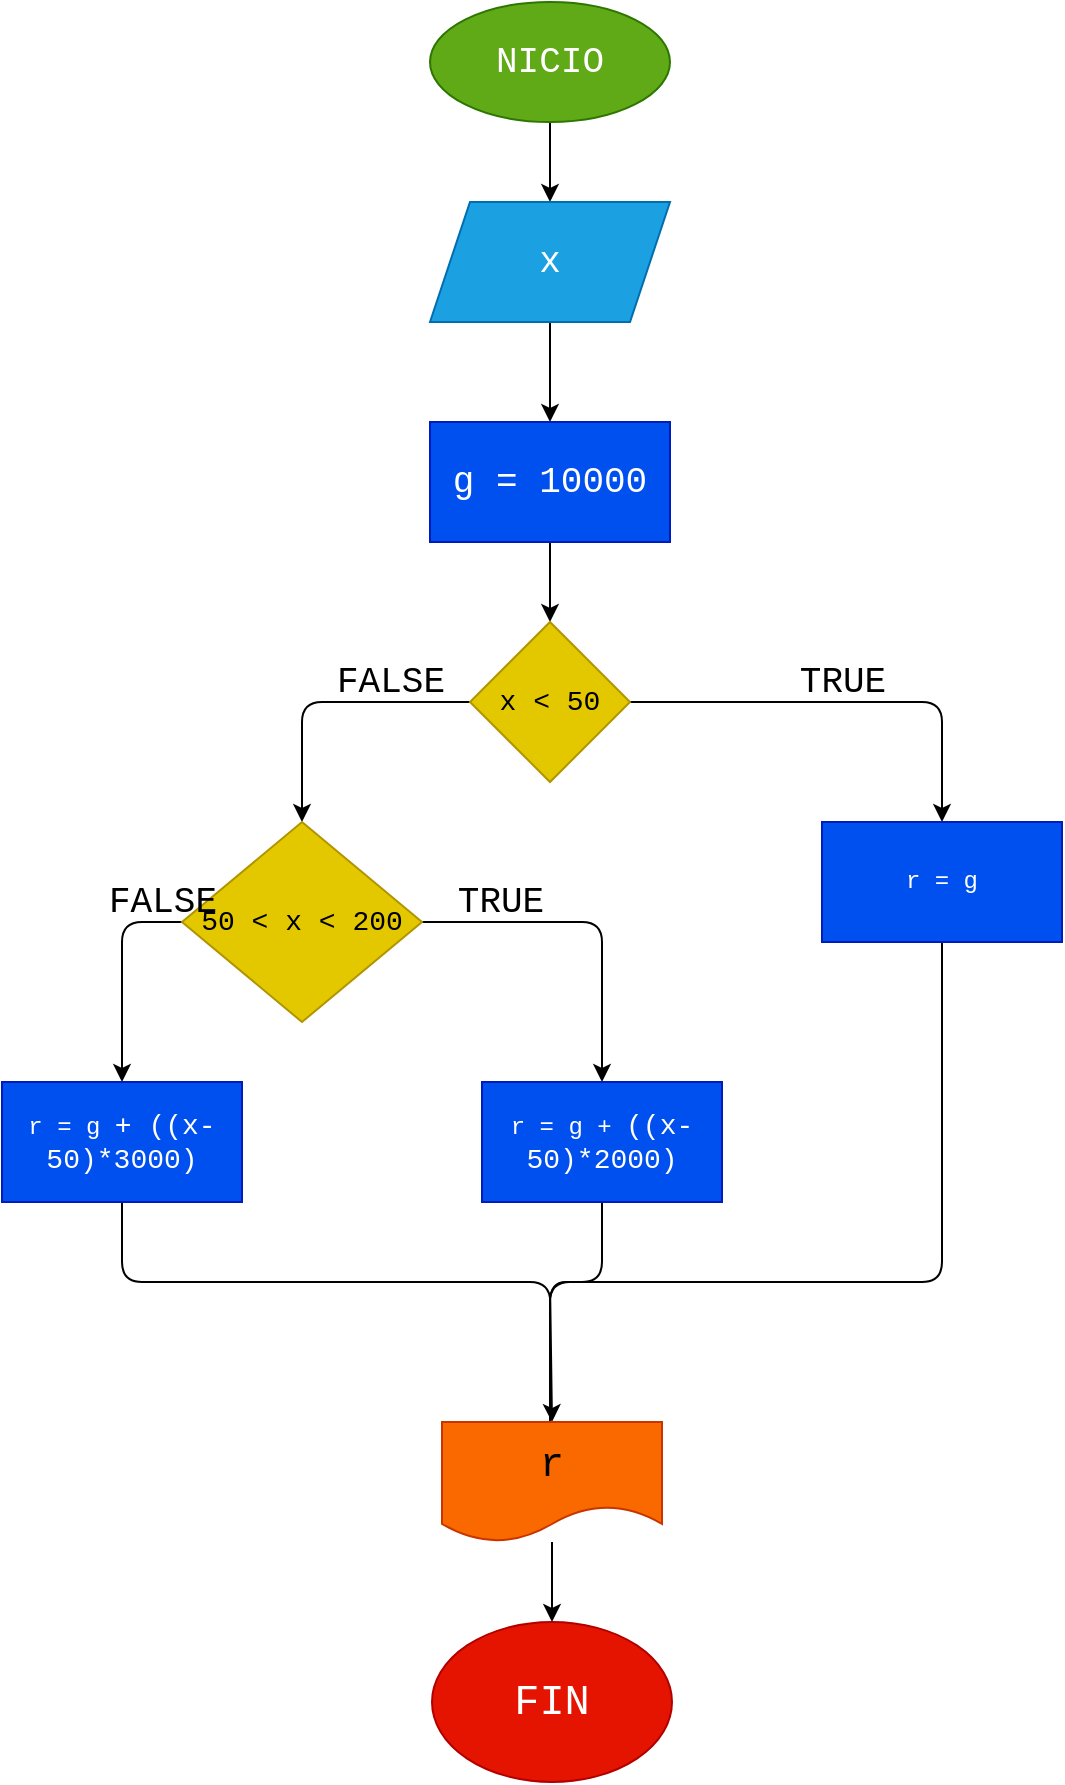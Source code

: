<mxfile>
    <diagram id="C9tUT6msdFKvGrcJ0-Qe" name="Page-1">
        <mxGraphModel dx="840" dy="592" grid="1" gridSize="10" guides="1" tooltips="1" connect="1" arrows="1" fold="1" page="1" pageScale="1" pageWidth="827" pageHeight="1169" math="0" shadow="0">
            <root>
                <mxCell id="0"/>
                <mxCell id="1" parent="0"/>
                <mxCell id="3" value="" style="edgeStyle=none;html=1;fontFamily=Courier New;fontSize=18;" edge="1" parent="1" source="4" target="6">
                    <mxGeometry relative="1" as="geometry"/>
                </mxCell>
                <mxCell id="4" value="NICIO" style="ellipse;whiteSpace=wrap;html=1;fillColor=#60a917;fontColor=#ffffff;strokeColor=#2D7600;fontFamily=Courier New;fontSize=18;" vertex="1" parent="1">
                    <mxGeometry x="294" width="120" height="60" as="geometry"/>
                </mxCell>
                <mxCell id="5" value="" style="edgeStyle=none;html=1;fontFamily=Courier New;fontSize=18;" edge="1" parent="1" source="6" target="8">
                    <mxGeometry relative="1" as="geometry"/>
                </mxCell>
                <mxCell id="6" value="x" style="shape=parallelogram;perimeter=parallelogramPerimeter;whiteSpace=wrap;html=1;fixedSize=1;fillColor=#1ba1e2;fontColor=#ffffff;strokeColor=#006EAF;fontFamily=Courier New;fontSize=18;" vertex="1" parent="1">
                    <mxGeometry x="294" y="100" width="120" height="60" as="geometry"/>
                </mxCell>
                <mxCell id="7" value="" style="edgeStyle=none;html=1;fontFamily=Courier New;fontSize=18;" edge="1" parent="1" source="8" target="11">
                    <mxGeometry relative="1" as="geometry"/>
                </mxCell>
                <mxCell id="8" value="g = 10000" style="whiteSpace=wrap;html=1;fillColor=#0050ef;fontColor=#ffffff;strokeColor=#001DBC;fontFamily=Courier New;fontSize=18;" vertex="1" parent="1">
                    <mxGeometry x="294" y="210" width="120" height="60" as="geometry"/>
                </mxCell>
                <mxCell id="9" value="" style="edgeStyle=none;html=1;fontFamily=Courier New;fontSize=18;" edge="1" parent="1" source="11" target="26">
                    <mxGeometry relative="1" as="geometry">
                        <Array as="points">
                            <mxPoint x="550" y="350"/>
                        </Array>
                        <mxPoint x="550" y="440" as="targetPoint"/>
                    </mxGeometry>
                </mxCell>
                <mxCell id="10" value="" style="edgeStyle=none;html=1;fontFamily=Courier New;fontSize=18;" edge="1" parent="1" source="11" target="16">
                    <mxGeometry relative="1" as="geometry">
                        <Array as="points">
                            <mxPoint x="230" y="350"/>
                        </Array>
                    </mxGeometry>
                </mxCell>
                <mxCell id="11" value="x &amp;lt; 50" style="rhombus;whiteSpace=wrap;html=1;fillColor=#e3c800;fontColor=#000000;strokeColor=#B09500;fontFamily=Courier New;fontSize=14;" vertex="1" parent="1">
                    <mxGeometry x="314" y="310" width="80" height="80" as="geometry"/>
                </mxCell>
                <mxCell id="12" style="edgeStyle=none;html=1;entryX=0.5;entryY=0;entryDx=0;entryDy=0;fontFamily=Courier New;fontSize=18;exitX=0.5;exitY=1;exitDx=0;exitDy=0;" edge="1" parent="1" source="26">
                    <mxGeometry relative="1" as="geometry">
                        <Array as="points">
                            <mxPoint x="550" y="640"/>
                            <mxPoint x="354" y="640"/>
                        </Array>
                        <mxPoint x="550" y="500" as="sourcePoint"/>
                        <mxPoint x="354" y="720" as="targetPoint"/>
                    </mxGeometry>
                </mxCell>
                <mxCell id="14" value="" style="edgeStyle=none;html=1;fontFamily=Courier New;fontSize=18;entryX=0.5;entryY=0;entryDx=0;entryDy=0;" edge="1" parent="1" source="16" target="27">
                    <mxGeometry relative="1" as="geometry">
                        <Array as="points">
                            <mxPoint x="380" y="460"/>
                        </Array>
                        <mxPoint x="380" y="545" as="targetPoint"/>
                    </mxGeometry>
                </mxCell>
                <mxCell id="15" value="" style="edgeStyle=none;html=1;fontFamily=Courier New;fontSize=18;entryX=0.5;entryY=0;entryDx=0;entryDy=0;" edge="1" parent="1" source="16" target="28">
                    <mxGeometry relative="1" as="geometry">
                        <Array as="points">
                            <mxPoint x="140" y="460"/>
                        </Array>
                        <mxPoint x="140" y="545" as="targetPoint"/>
                    </mxGeometry>
                </mxCell>
                <mxCell id="16" value="50 &amp;lt; x &amp;lt; 200" style="rhombus;whiteSpace=wrap;html=1;fillColor=#e3c800;fontColor=#000000;strokeColor=#B09500;fontFamily=Courier New;fontSize=14;" vertex="1" parent="1">
                    <mxGeometry x="170" y="410" width="120" height="100" as="geometry"/>
                </mxCell>
                <mxCell id="17" style="edgeStyle=none;html=1;entryX=0.5;entryY=0;entryDx=0;entryDy=0;fontFamily=Courier New;fontSize=18;exitX=0.5;exitY=1;exitDx=0;exitDy=0;" edge="1" parent="1" source="27">
                    <mxGeometry relative="1" as="geometry">
                        <Array as="points">
                            <mxPoint x="380" y="640"/>
                            <mxPoint x="354" y="640"/>
                        </Array>
                        <mxPoint x="380" y="610" as="sourcePoint"/>
                        <mxPoint x="354" y="720" as="targetPoint"/>
                    </mxGeometry>
                </mxCell>
                <mxCell id="19" style="edgeStyle=none;html=1;entryX=0.5;entryY=0;entryDx=0;entryDy=0;fontFamily=Courier New;fontSize=18;exitX=0.5;exitY=1;exitDx=0;exitDy=0;" edge="1" parent="1" source="28" target="30">
                    <mxGeometry relative="1" as="geometry">
                        <Array as="points">
                            <mxPoint x="140" y="640"/>
                            <mxPoint x="354" y="640"/>
                        </Array>
                        <mxPoint x="140" y="610" as="sourcePoint"/>
                        <mxPoint x="354" y="720" as="targetPoint"/>
                    </mxGeometry>
                </mxCell>
                <mxCell id="22" value="TRUE" style="text;html=1;align=center;verticalAlign=middle;resizable=0;points=[];autosize=1;strokeColor=none;fillColor=none;fontSize=18;fontFamily=Courier New;" vertex="1" parent="1">
                    <mxGeometry x="465" y="320" width="70" height="40" as="geometry"/>
                </mxCell>
                <mxCell id="23" value="FALSE" style="text;html=1;align=center;verticalAlign=middle;resizable=0;points=[];autosize=1;strokeColor=none;fillColor=none;fontSize=18;fontFamily=Courier New;" vertex="1" parent="1">
                    <mxGeometry x="234" y="320" width="80" height="40" as="geometry"/>
                </mxCell>
                <mxCell id="24" value="TRUE" style="text;html=1;align=center;verticalAlign=middle;resizable=0;points=[];autosize=1;strokeColor=none;fillColor=none;fontSize=18;fontFamily=Courier New;" vertex="1" parent="1">
                    <mxGeometry x="294" y="430" width="70" height="40" as="geometry"/>
                </mxCell>
                <mxCell id="25" value="FALSE" style="text;html=1;align=center;verticalAlign=middle;resizable=0;points=[];autosize=1;strokeColor=none;fillColor=none;fontSize=18;fontFamily=Courier New;" vertex="1" parent="1">
                    <mxGeometry x="120" y="430" width="80" height="40" as="geometry"/>
                </mxCell>
                <mxCell id="26" value="r = g" style="rounded=0;whiteSpace=wrap;html=1;fillColor=#0050ef;fontColor=#ffffff;strokeColor=#001DBC;fontFamily=Courier New;" vertex="1" parent="1">
                    <mxGeometry x="490" y="410" width="120" height="60" as="geometry"/>
                </mxCell>
                <mxCell id="27" value="&lt;font color=&quot;#ffffff&quot;&gt;r = g +&amp;nbsp;&lt;span style=&quot;font-size: 14px;&quot;&gt;((&lt;/span&gt;&lt;span style=&quot;font-size: 14px;&quot;&gt;x&lt;/span&gt;&lt;span style=&quot;font-size: 14px;&quot;&gt;-&lt;/span&gt;&lt;span style=&quot;font-size: 14px;&quot;&gt;50&lt;/span&gt;&lt;span style=&quot;font-size: 14px;&quot;&gt;)*&lt;/span&gt;&lt;span style=&quot;font-size: 14px;&quot;&gt;2000&lt;/span&gt;&lt;span style=&quot;font-size: 14px;&quot;&gt;)&lt;/span&gt;&lt;/font&gt;" style="rounded=0;whiteSpace=wrap;html=1;fillColor=#0050ef;fontColor=default;strokeColor=#001DBC;fontFamily=Courier New;" vertex="1" parent="1">
                    <mxGeometry x="320" y="540" width="120" height="60" as="geometry"/>
                </mxCell>
                <mxCell id="28" value="r = g&amp;nbsp;&lt;span style=&quot;font-size: 14px;&quot;&gt;+ ((&lt;/span&gt;&lt;span style=&quot;font-size: 14px;&quot;&gt;x&lt;/span&gt;&lt;span style=&quot;font-size: 14px;&quot;&gt;-&lt;/span&gt;&lt;span style=&quot;font-size: 14px;&quot;&gt;50&lt;/span&gt;&lt;span style=&quot;font-size: 14px;&quot;&gt;)*&lt;/span&gt;&lt;span style=&quot;font-size: 14px;&quot;&gt;3000&lt;/span&gt;&lt;span style=&quot;font-size: 14px;&quot;&gt;)&lt;/span&gt;" style="rounded=0;whiteSpace=wrap;html=1;fillColor=#0050ef;fontColor=#ffffff;strokeColor=#001DBC;fontFamily=Courier New;" vertex="1" parent="1">
                    <mxGeometry x="80" y="540" width="120" height="60" as="geometry"/>
                </mxCell>
                <mxCell id="32" style="edgeStyle=none;html=1;fontFamily=Courier New;" edge="1" parent="1" source="30" target="31">
                    <mxGeometry relative="1" as="geometry"/>
                </mxCell>
                <mxCell id="30" value="r" style="shape=document;whiteSpace=wrap;html=1;boundedLbl=1;fillColor=#fa6800;fontColor=#000000;strokeColor=#C73500;fontFamily=Courier New;fontSize=20;" vertex="1" parent="1">
                    <mxGeometry x="300" y="710" width="110" height="60" as="geometry"/>
                </mxCell>
                <mxCell id="31" value="FIN" style="ellipse;whiteSpace=wrap;html=1;fillColor=#e51400;fontColor=#ffffff;strokeColor=#B20000;fontFamily=Courier New;fontSize=21;" vertex="1" parent="1">
                    <mxGeometry x="295" y="810" width="120" height="80" as="geometry"/>
                </mxCell>
            </root>
        </mxGraphModel>
    </diagram>
</mxfile>